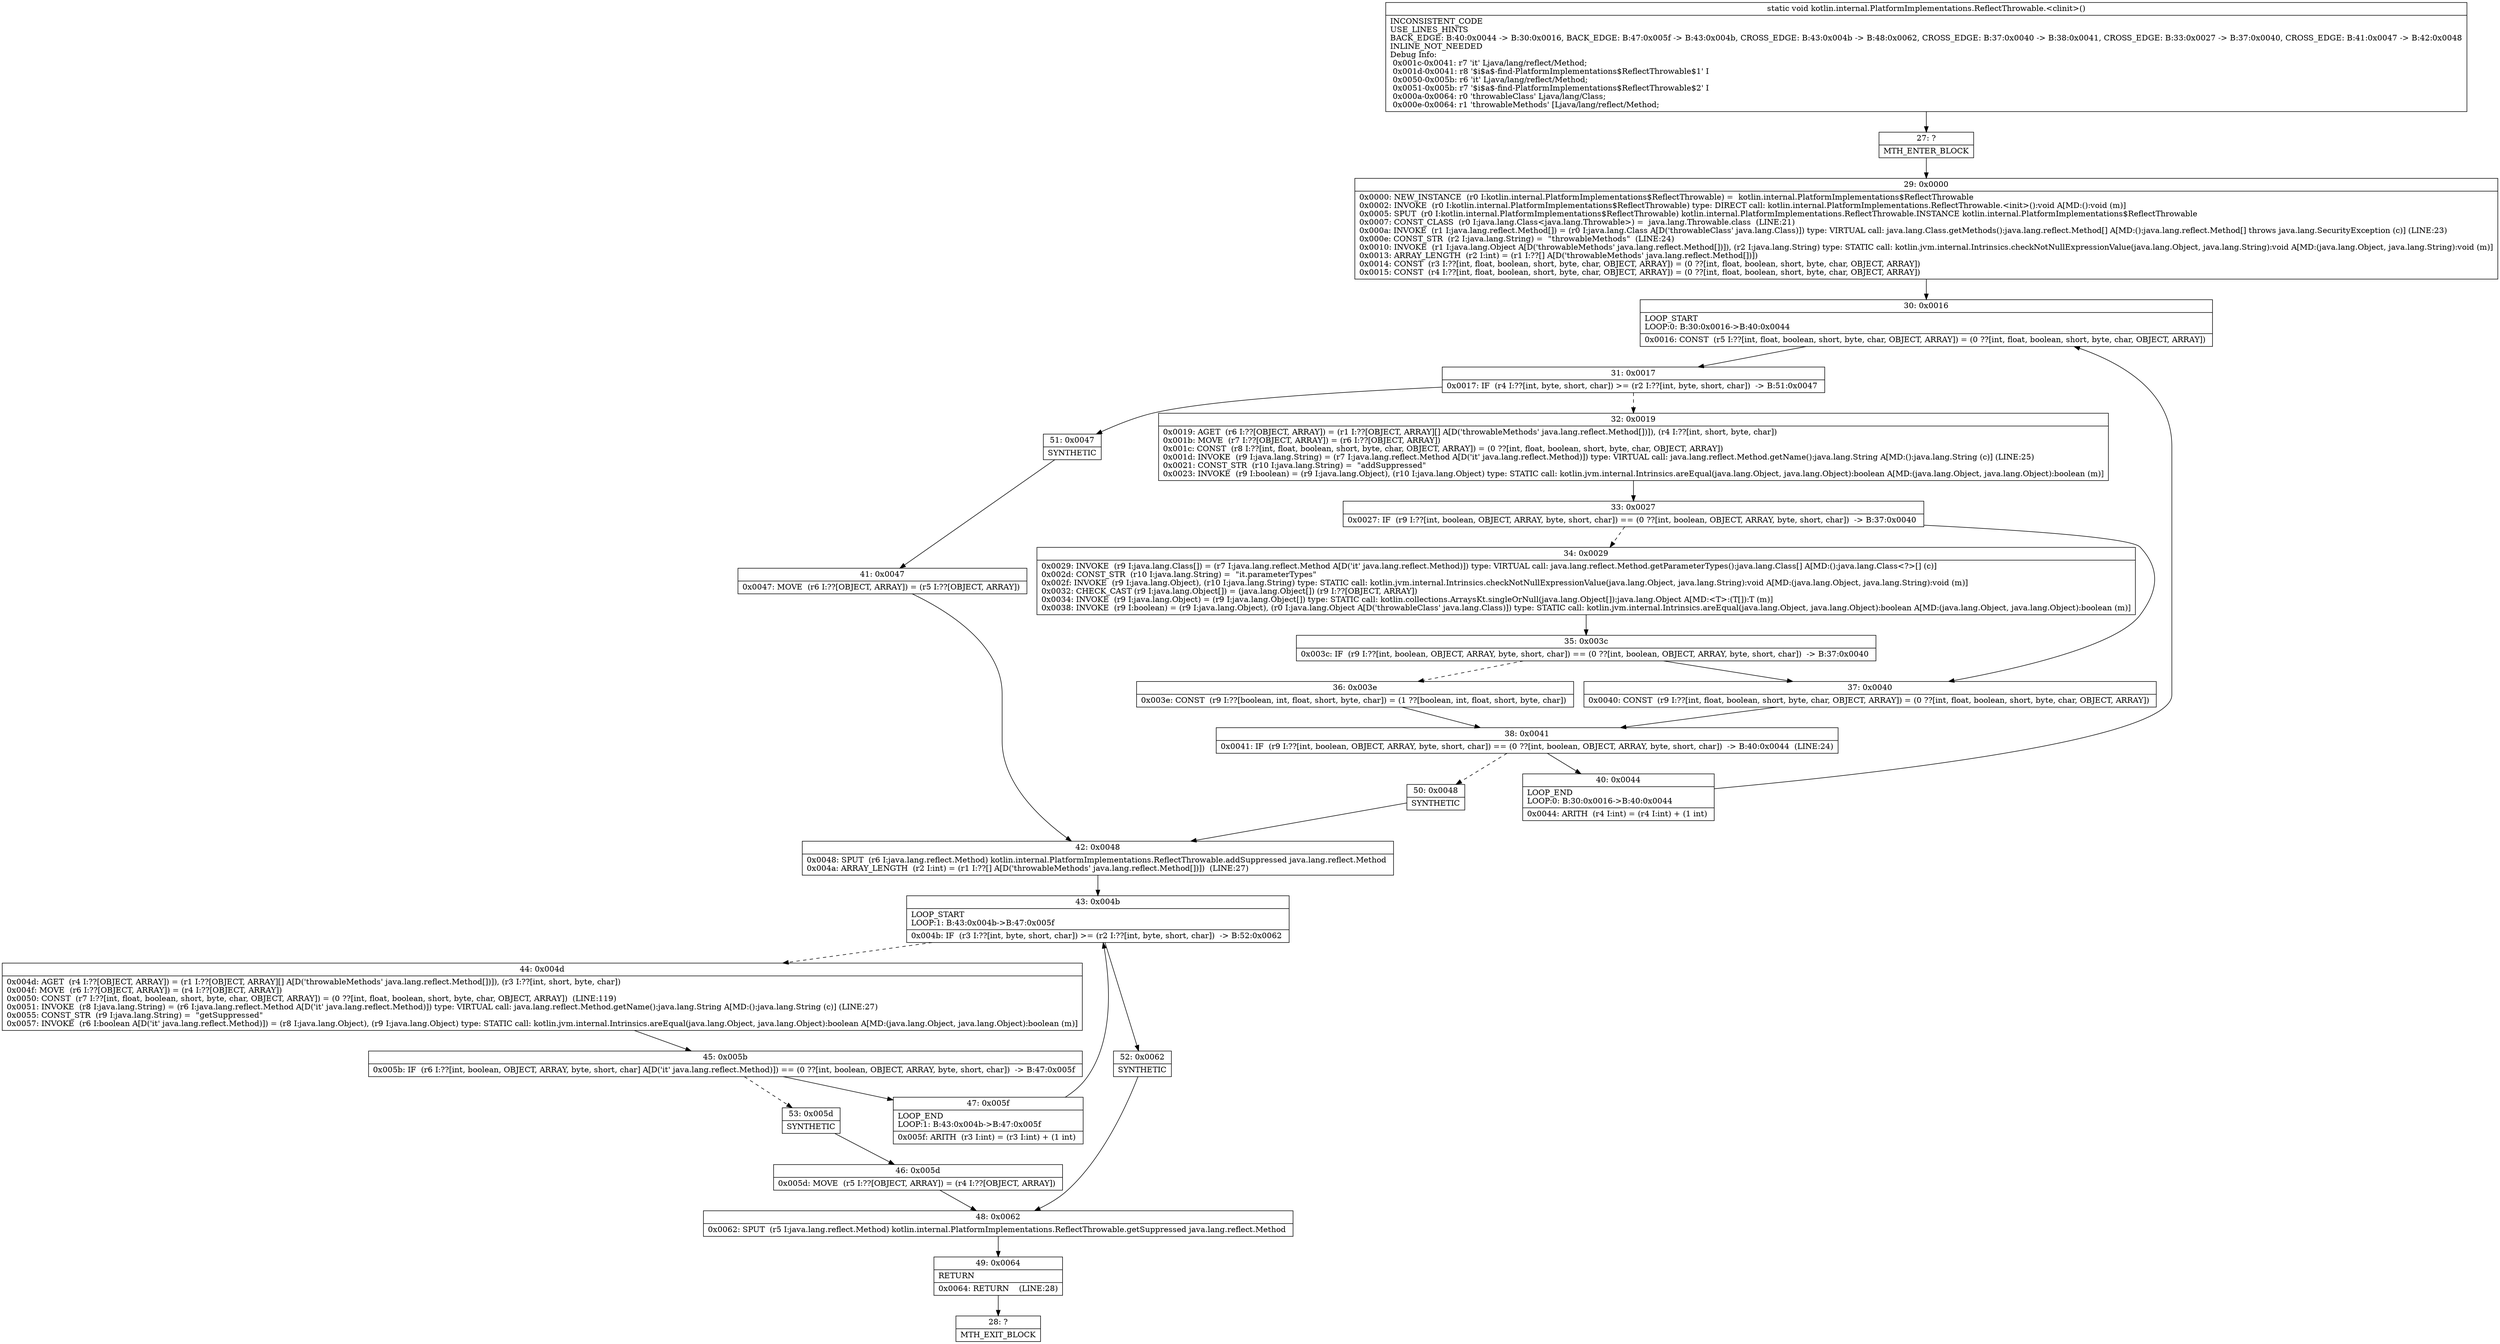 digraph "CFG forkotlin.internal.PlatformImplementations.ReflectThrowable.\<clinit\>()V" {
Node_27 [shape=record,label="{27\:\ ?|MTH_ENTER_BLOCK\l}"];
Node_29 [shape=record,label="{29\:\ 0x0000|0x0000: NEW_INSTANCE  (r0 I:kotlin.internal.PlatformImplementations$ReflectThrowable) =  kotlin.internal.PlatformImplementations$ReflectThrowable \l0x0002: INVOKE  (r0 I:kotlin.internal.PlatformImplementations$ReflectThrowable) type: DIRECT call: kotlin.internal.PlatformImplementations.ReflectThrowable.\<init\>():void A[MD:():void (m)]\l0x0005: SPUT  (r0 I:kotlin.internal.PlatformImplementations$ReflectThrowable) kotlin.internal.PlatformImplementations.ReflectThrowable.INSTANCE kotlin.internal.PlatformImplementations$ReflectThrowable \l0x0007: CONST_CLASS  (r0 I:java.lang.Class\<java.lang.Throwable\>) =  java.lang.Throwable.class  (LINE:21)\l0x000a: INVOKE  (r1 I:java.lang.reflect.Method[]) = (r0 I:java.lang.Class A[D('throwableClass' java.lang.Class)]) type: VIRTUAL call: java.lang.Class.getMethods():java.lang.reflect.Method[] A[MD:():java.lang.reflect.Method[] throws java.lang.SecurityException (c)] (LINE:23)\l0x000e: CONST_STR  (r2 I:java.lang.String) =  \"throwableMethods\"  (LINE:24)\l0x0010: INVOKE  (r1 I:java.lang.Object A[D('throwableMethods' java.lang.reflect.Method[])]), (r2 I:java.lang.String) type: STATIC call: kotlin.jvm.internal.Intrinsics.checkNotNullExpressionValue(java.lang.Object, java.lang.String):void A[MD:(java.lang.Object, java.lang.String):void (m)]\l0x0013: ARRAY_LENGTH  (r2 I:int) = (r1 I:??[] A[D('throwableMethods' java.lang.reflect.Method[])]) \l0x0014: CONST  (r3 I:??[int, float, boolean, short, byte, char, OBJECT, ARRAY]) = (0 ??[int, float, boolean, short, byte, char, OBJECT, ARRAY]) \l0x0015: CONST  (r4 I:??[int, float, boolean, short, byte, char, OBJECT, ARRAY]) = (0 ??[int, float, boolean, short, byte, char, OBJECT, ARRAY]) \l}"];
Node_30 [shape=record,label="{30\:\ 0x0016|LOOP_START\lLOOP:0: B:30:0x0016\-\>B:40:0x0044\l|0x0016: CONST  (r5 I:??[int, float, boolean, short, byte, char, OBJECT, ARRAY]) = (0 ??[int, float, boolean, short, byte, char, OBJECT, ARRAY]) \l}"];
Node_31 [shape=record,label="{31\:\ 0x0017|0x0017: IF  (r4 I:??[int, byte, short, char]) \>= (r2 I:??[int, byte, short, char])  \-\> B:51:0x0047 \l}"];
Node_32 [shape=record,label="{32\:\ 0x0019|0x0019: AGET  (r6 I:??[OBJECT, ARRAY]) = (r1 I:??[OBJECT, ARRAY][] A[D('throwableMethods' java.lang.reflect.Method[])]), (r4 I:??[int, short, byte, char]) \l0x001b: MOVE  (r7 I:??[OBJECT, ARRAY]) = (r6 I:??[OBJECT, ARRAY]) \l0x001c: CONST  (r8 I:??[int, float, boolean, short, byte, char, OBJECT, ARRAY]) = (0 ??[int, float, boolean, short, byte, char, OBJECT, ARRAY]) \l0x001d: INVOKE  (r9 I:java.lang.String) = (r7 I:java.lang.reflect.Method A[D('it' java.lang.reflect.Method)]) type: VIRTUAL call: java.lang.reflect.Method.getName():java.lang.String A[MD:():java.lang.String (c)] (LINE:25)\l0x0021: CONST_STR  (r10 I:java.lang.String) =  \"addSuppressed\" \l0x0023: INVOKE  (r9 I:boolean) = (r9 I:java.lang.Object), (r10 I:java.lang.Object) type: STATIC call: kotlin.jvm.internal.Intrinsics.areEqual(java.lang.Object, java.lang.Object):boolean A[MD:(java.lang.Object, java.lang.Object):boolean (m)]\l}"];
Node_33 [shape=record,label="{33\:\ 0x0027|0x0027: IF  (r9 I:??[int, boolean, OBJECT, ARRAY, byte, short, char]) == (0 ??[int, boolean, OBJECT, ARRAY, byte, short, char])  \-\> B:37:0x0040 \l}"];
Node_34 [shape=record,label="{34\:\ 0x0029|0x0029: INVOKE  (r9 I:java.lang.Class[]) = (r7 I:java.lang.reflect.Method A[D('it' java.lang.reflect.Method)]) type: VIRTUAL call: java.lang.reflect.Method.getParameterTypes():java.lang.Class[] A[MD:():java.lang.Class\<?\>[] (c)]\l0x002d: CONST_STR  (r10 I:java.lang.String) =  \"it.parameterTypes\" \l0x002f: INVOKE  (r9 I:java.lang.Object), (r10 I:java.lang.String) type: STATIC call: kotlin.jvm.internal.Intrinsics.checkNotNullExpressionValue(java.lang.Object, java.lang.String):void A[MD:(java.lang.Object, java.lang.String):void (m)]\l0x0032: CHECK_CAST (r9 I:java.lang.Object[]) = (java.lang.Object[]) (r9 I:??[OBJECT, ARRAY]) \l0x0034: INVOKE  (r9 I:java.lang.Object) = (r9 I:java.lang.Object[]) type: STATIC call: kotlin.collections.ArraysKt.singleOrNull(java.lang.Object[]):java.lang.Object A[MD:\<T\>:(T[]):T (m)]\l0x0038: INVOKE  (r9 I:boolean) = (r9 I:java.lang.Object), (r0 I:java.lang.Object A[D('throwableClass' java.lang.Class)]) type: STATIC call: kotlin.jvm.internal.Intrinsics.areEqual(java.lang.Object, java.lang.Object):boolean A[MD:(java.lang.Object, java.lang.Object):boolean (m)]\l}"];
Node_35 [shape=record,label="{35\:\ 0x003c|0x003c: IF  (r9 I:??[int, boolean, OBJECT, ARRAY, byte, short, char]) == (0 ??[int, boolean, OBJECT, ARRAY, byte, short, char])  \-\> B:37:0x0040 \l}"];
Node_36 [shape=record,label="{36\:\ 0x003e|0x003e: CONST  (r9 I:??[boolean, int, float, short, byte, char]) = (1 ??[boolean, int, float, short, byte, char]) \l}"];
Node_38 [shape=record,label="{38\:\ 0x0041|0x0041: IF  (r9 I:??[int, boolean, OBJECT, ARRAY, byte, short, char]) == (0 ??[int, boolean, OBJECT, ARRAY, byte, short, char])  \-\> B:40:0x0044  (LINE:24)\l}"];
Node_40 [shape=record,label="{40\:\ 0x0044|LOOP_END\lLOOP:0: B:30:0x0016\-\>B:40:0x0044\l|0x0044: ARITH  (r4 I:int) = (r4 I:int) + (1 int) \l}"];
Node_50 [shape=record,label="{50\:\ 0x0048|SYNTHETIC\l}"];
Node_42 [shape=record,label="{42\:\ 0x0048|0x0048: SPUT  (r6 I:java.lang.reflect.Method) kotlin.internal.PlatformImplementations.ReflectThrowable.addSuppressed java.lang.reflect.Method \l0x004a: ARRAY_LENGTH  (r2 I:int) = (r1 I:??[] A[D('throwableMethods' java.lang.reflect.Method[])])  (LINE:27)\l}"];
Node_43 [shape=record,label="{43\:\ 0x004b|LOOP_START\lLOOP:1: B:43:0x004b\-\>B:47:0x005f\l|0x004b: IF  (r3 I:??[int, byte, short, char]) \>= (r2 I:??[int, byte, short, char])  \-\> B:52:0x0062 \l}"];
Node_44 [shape=record,label="{44\:\ 0x004d|0x004d: AGET  (r4 I:??[OBJECT, ARRAY]) = (r1 I:??[OBJECT, ARRAY][] A[D('throwableMethods' java.lang.reflect.Method[])]), (r3 I:??[int, short, byte, char]) \l0x004f: MOVE  (r6 I:??[OBJECT, ARRAY]) = (r4 I:??[OBJECT, ARRAY]) \l0x0050: CONST  (r7 I:??[int, float, boolean, short, byte, char, OBJECT, ARRAY]) = (0 ??[int, float, boolean, short, byte, char, OBJECT, ARRAY])  (LINE:119)\l0x0051: INVOKE  (r8 I:java.lang.String) = (r6 I:java.lang.reflect.Method A[D('it' java.lang.reflect.Method)]) type: VIRTUAL call: java.lang.reflect.Method.getName():java.lang.String A[MD:():java.lang.String (c)] (LINE:27)\l0x0055: CONST_STR  (r9 I:java.lang.String) =  \"getSuppressed\" \l0x0057: INVOKE  (r6 I:boolean A[D('it' java.lang.reflect.Method)]) = (r8 I:java.lang.Object), (r9 I:java.lang.Object) type: STATIC call: kotlin.jvm.internal.Intrinsics.areEqual(java.lang.Object, java.lang.Object):boolean A[MD:(java.lang.Object, java.lang.Object):boolean (m)]\l}"];
Node_45 [shape=record,label="{45\:\ 0x005b|0x005b: IF  (r6 I:??[int, boolean, OBJECT, ARRAY, byte, short, char] A[D('it' java.lang.reflect.Method)]) == (0 ??[int, boolean, OBJECT, ARRAY, byte, short, char])  \-\> B:47:0x005f \l}"];
Node_47 [shape=record,label="{47\:\ 0x005f|LOOP_END\lLOOP:1: B:43:0x004b\-\>B:47:0x005f\l|0x005f: ARITH  (r3 I:int) = (r3 I:int) + (1 int) \l}"];
Node_53 [shape=record,label="{53\:\ 0x005d|SYNTHETIC\l}"];
Node_46 [shape=record,label="{46\:\ 0x005d|0x005d: MOVE  (r5 I:??[OBJECT, ARRAY]) = (r4 I:??[OBJECT, ARRAY]) \l}"];
Node_48 [shape=record,label="{48\:\ 0x0062|0x0062: SPUT  (r5 I:java.lang.reflect.Method) kotlin.internal.PlatformImplementations.ReflectThrowable.getSuppressed java.lang.reflect.Method \l}"];
Node_49 [shape=record,label="{49\:\ 0x0064|RETURN\l|0x0064: RETURN    (LINE:28)\l}"];
Node_28 [shape=record,label="{28\:\ ?|MTH_EXIT_BLOCK\l}"];
Node_52 [shape=record,label="{52\:\ 0x0062|SYNTHETIC\l}"];
Node_37 [shape=record,label="{37\:\ 0x0040|0x0040: CONST  (r9 I:??[int, float, boolean, short, byte, char, OBJECT, ARRAY]) = (0 ??[int, float, boolean, short, byte, char, OBJECT, ARRAY]) \l}"];
Node_51 [shape=record,label="{51\:\ 0x0047|SYNTHETIC\l}"];
Node_41 [shape=record,label="{41\:\ 0x0047|0x0047: MOVE  (r6 I:??[OBJECT, ARRAY]) = (r5 I:??[OBJECT, ARRAY]) \l}"];
MethodNode[shape=record,label="{static void kotlin.internal.PlatformImplementations.ReflectThrowable.\<clinit\>()  | INCONSISTENT_CODE\lUSE_LINES_HINTS\lBACK_EDGE: B:40:0x0044 \-\> B:30:0x0016, BACK_EDGE: B:47:0x005f \-\> B:43:0x004b, CROSS_EDGE: B:43:0x004b \-\> B:48:0x0062, CROSS_EDGE: B:37:0x0040 \-\> B:38:0x0041, CROSS_EDGE: B:33:0x0027 \-\> B:37:0x0040, CROSS_EDGE: B:41:0x0047 \-\> B:42:0x0048\lINLINE_NOT_NEEDED\lDebug Info:\l  0x001c\-0x0041: r7 'it' Ljava\/lang\/reflect\/Method;\l  0x001d\-0x0041: r8 '$i$a$\-find\-PlatformImplementations$ReflectThrowable$1' I\l  0x0050\-0x005b: r6 'it' Ljava\/lang\/reflect\/Method;\l  0x0051\-0x005b: r7 '$i$a$\-find\-PlatformImplementations$ReflectThrowable$2' I\l  0x000a\-0x0064: r0 'throwableClass' Ljava\/lang\/Class;\l  0x000e\-0x0064: r1 'throwableMethods' [Ljava\/lang\/reflect\/Method;\l}"];
MethodNode -> Node_27;Node_27 -> Node_29;
Node_29 -> Node_30;
Node_30 -> Node_31;
Node_31 -> Node_32[style=dashed];
Node_31 -> Node_51;
Node_32 -> Node_33;
Node_33 -> Node_34[style=dashed];
Node_33 -> Node_37;
Node_34 -> Node_35;
Node_35 -> Node_36[style=dashed];
Node_35 -> Node_37;
Node_36 -> Node_38;
Node_38 -> Node_40;
Node_38 -> Node_50[style=dashed];
Node_40 -> Node_30;
Node_50 -> Node_42;
Node_42 -> Node_43;
Node_43 -> Node_44[style=dashed];
Node_43 -> Node_52;
Node_44 -> Node_45;
Node_45 -> Node_47;
Node_45 -> Node_53[style=dashed];
Node_47 -> Node_43;
Node_53 -> Node_46;
Node_46 -> Node_48;
Node_48 -> Node_49;
Node_49 -> Node_28;
Node_52 -> Node_48;
Node_37 -> Node_38;
Node_51 -> Node_41;
Node_41 -> Node_42;
}

